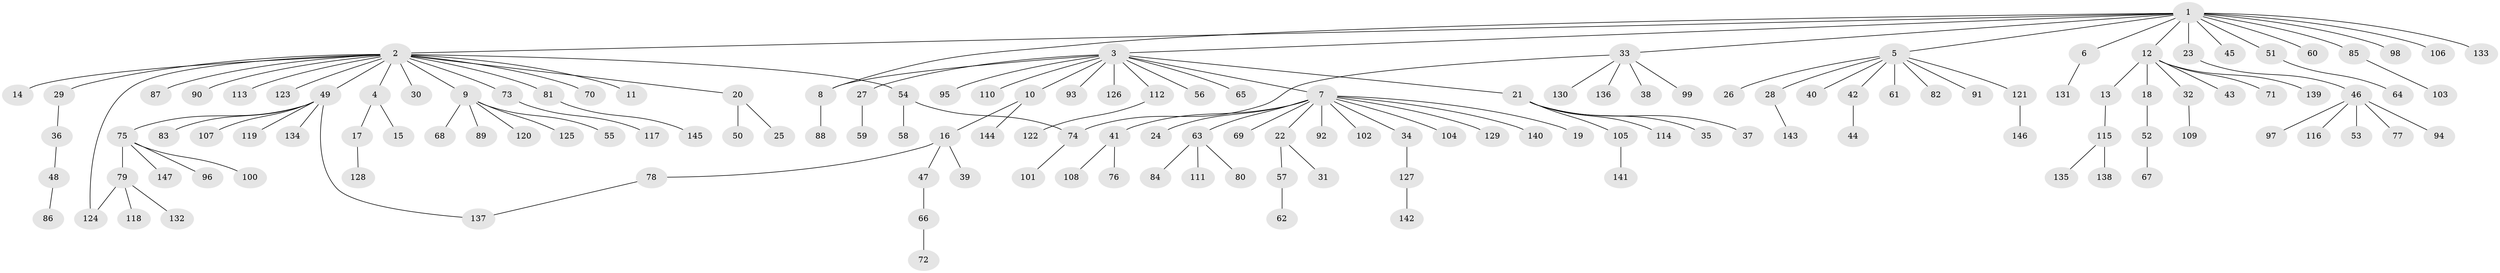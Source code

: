 // coarse degree distribution, {14: 0.008928571428571428, 23: 0.008928571428571428, 12: 0.017857142857142856, 2: 0.14285714285714285, 8: 0.008928571428571428, 1: 0.7053571428571429, 3: 0.026785714285714284, 5: 0.026785714285714284, 6: 0.008928571428571428, 4: 0.044642857142857144}
// Generated by graph-tools (version 1.1) at 2025/41/03/06/25 10:41:51]
// undirected, 147 vertices, 150 edges
graph export_dot {
graph [start="1"]
  node [color=gray90,style=filled];
  1;
  2;
  3;
  4;
  5;
  6;
  7;
  8;
  9;
  10;
  11;
  12;
  13;
  14;
  15;
  16;
  17;
  18;
  19;
  20;
  21;
  22;
  23;
  24;
  25;
  26;
  27;
  28;
  29;
  30;
  31;
  32;
  33;
  34;
  35;
  36;
  37;
  38;
  39;
  40;
  41;
  42;
  43;
  44;
  45;
  46;
  47;
  48;
  49;
  50;
  51;
  52;
  53;
  54;
  55;
  56;
  57;
  58;
  59;
  60;
  61;
  62;
  63;
  64;
  65;
  66;
  67;
  68;
  69;
  70;
  71;
  72;
  73;
  74;
  75;
  76;
  77;
  78;
  79;
  80;
  81;
  82;
  83;
  84;
  85;
  86;
  87;
  88;
  89;
  90;
  91;
  92;
  93;
  94;
  95;
  96;
  97;
  98;
  99;
  100;
  101;
  102;
  103;
  104;
  105;
  106;
  107;
  108;
  109;
  110;
  111;
  112;
  113;
  114;
  115;
  116;
  117;
  118;
  119;
  120;
  121;
  122;
  123;
  124;
  125;
  126;
  127;
  128;
  129;
  130;
  131;
  132;
  133;
  134;
  135;
  136;
  137;
  138;
  139;
  140;
  141;
  142;
  143;
  144;
  145;
  146;
  147;
  1 -- 2;
  1 -- 3;
  1 -- 5;
  1 -- 6;
  1 -- 8;
  1 -- 12;
  1 -- 23;
  1 -- 33;
  1 -- 45;
  1 -- 51;
  1 -- 60;
  1 -- 85;
  1 -- 98;
  1 -- 106;
  1 -- 133;
  2 -- 4;
  2 -- 9;
  2 -- 11;
  2 -- 14;
  2 -- 20;
  2 -- 29;
  2 -- 30;
  2 -- 49;
  2 -- 54;
  2 -- 70;
  2 -- 73;
  2 -- 81;
  2 -- 87;
  2 -- 90;
  2 -- 113;
  2 -- 123;
  2 -- 124;
  3 -- 7;
  3 -- 8;
  3 -- 10;
  3 -- 21;
  3 -- 27;
  3 -- 56;
  3 -- 65;
  3 -- 93;
  3 -- 95;
  3 -- 110;
  3 -- 112;
  3 -- 126;
  4 -- 15;
  4 -- 17;
  5 -- 26;
  5 -- 28;
  5 -- 40;
  5 -- 42;
  5 -- 61;
  5 -- 82;
  5 -- 91;
  5 -- 121;
  6 -- 131;
  7 -- 19;
  7 -- 22;
  7 -- 24;
  7 -- 34;
  7 -- 41;
  7 -- 63;
  7 -- 69;
  7 -- 92;
  7 -- 102;
  7 -- 104;
  7 -- 129;
  7 -- 140;
  8 -- 88;
  9 -- 55;
  9 -- 68;
  9 -- 89;
  9 -- 120;
  9 -- 125;
  10 -- 16;
  10 -- 144;
  12 -- 13;
  12 -- 18;
  12 -- 32;
  12 -- 43;
  12 -- 71;
  12 -- 139;
  13 -- 115;
  16 -- 39;
  16 -- 47;
  16 -- 78;
  17 -- 128;
  18 -- 52;
  20 -- 25;
  20 -- 50;
  21 -- 35;
  21 -- 37;
  21 -- 105;
  21 -- 114;
  22 -- 31;
  22 -- 57;
  23 -- 46;
  27 -- 59;
  28 -- 143;
  29 -- 36;
  32 -- 109;
  33 -- 38;
  33 -- 74;
  33 -- 99;
  33 -- 130;
  33 -- 136;
  34 -- 127;
  36 -- 48;
  41 -- 76;
  41 -- 108;
  42 -- 44;
  46 -- 53;
  46 -- 77;
  46 -- 94;
  46 -- 97;
  46 -- 116;
  47 -- 66;
  48 -- 86;
  49 -- 75;
  49 -- 83;
  49 -- 107;
  49 -- 119;
  49 -- 134;
  49 -- 137;
  51 -- 64;
  52 -- 67;
  54 -- 58;
  54 -- 74;
  57 -- 62;
  63 -- 80;
  63 -- 84;
  63 -- 111;
  66 -- 72;
  73 -- 117;
  74 -- 101;
  75 -- 79;
  75 -- 96;
  75 -- 100;
  75 -- 147;
  78 -- 137;
  79 -- 118;
  79 -- 124;
  79 -- 132;
  81 -- 145;
  85 -- 103;
  105 -- 141;
  112 -- 122;
  115 -- 135;
  115 -- 138;
  121 -- 146;
  127 -- 142;
}

